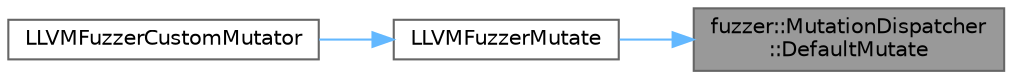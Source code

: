 digraph "fuzzer::MutationDispatcher::DefaultMutate"
{
 // LATEX_PDF_SIZE
  bgcolor="transparent";
  edge [fontname=Helvetica,fontsize=10,labelfontname=Helvetica,labelfontsize=10];
  node [fontname=Helvetica,fontsize=10,shape=box,height=0.2,width=0.4];
  rankdir="RL";
  Node1 [id="Node000001",label="fuzzer::MutationDispatcher\l::DefaultMutate",height=0.2,width=0.4,color="gray40", fillcolor="grey60", style="filled", fontcolor="black",tooltip=" "];
  Node1 -> Node2 [id="edge1_Node000001_Node000002",dir="back",color="steelblue1",style="solid",tooltip=" "];
  Node2 [id="Node000002",label="LLVMFuzzerMutate",height=0.2,width=0.4,color="grey40", fillcolor="white", style="filled",URL="$_fuzzer_loop_8cpp.html#a707cf06cec36db401461e605e1515f51",tooltip=" "];
  Node2 -> Node3 [id="edge2_Node000002_Node000003",dir="back",color="steelblue1",style="solid",tooltip=" "];
  Node3 [id="Node000003",label="LLVMFuzzerCustomMutator",height=0.2,width=0.4,color="grey40", fillcolor="white", style="filled",URL="$_custom_mutator_test_8cpp.html#a3b281a5909310708b6527566346e50e7",tooltip=" "];
}
